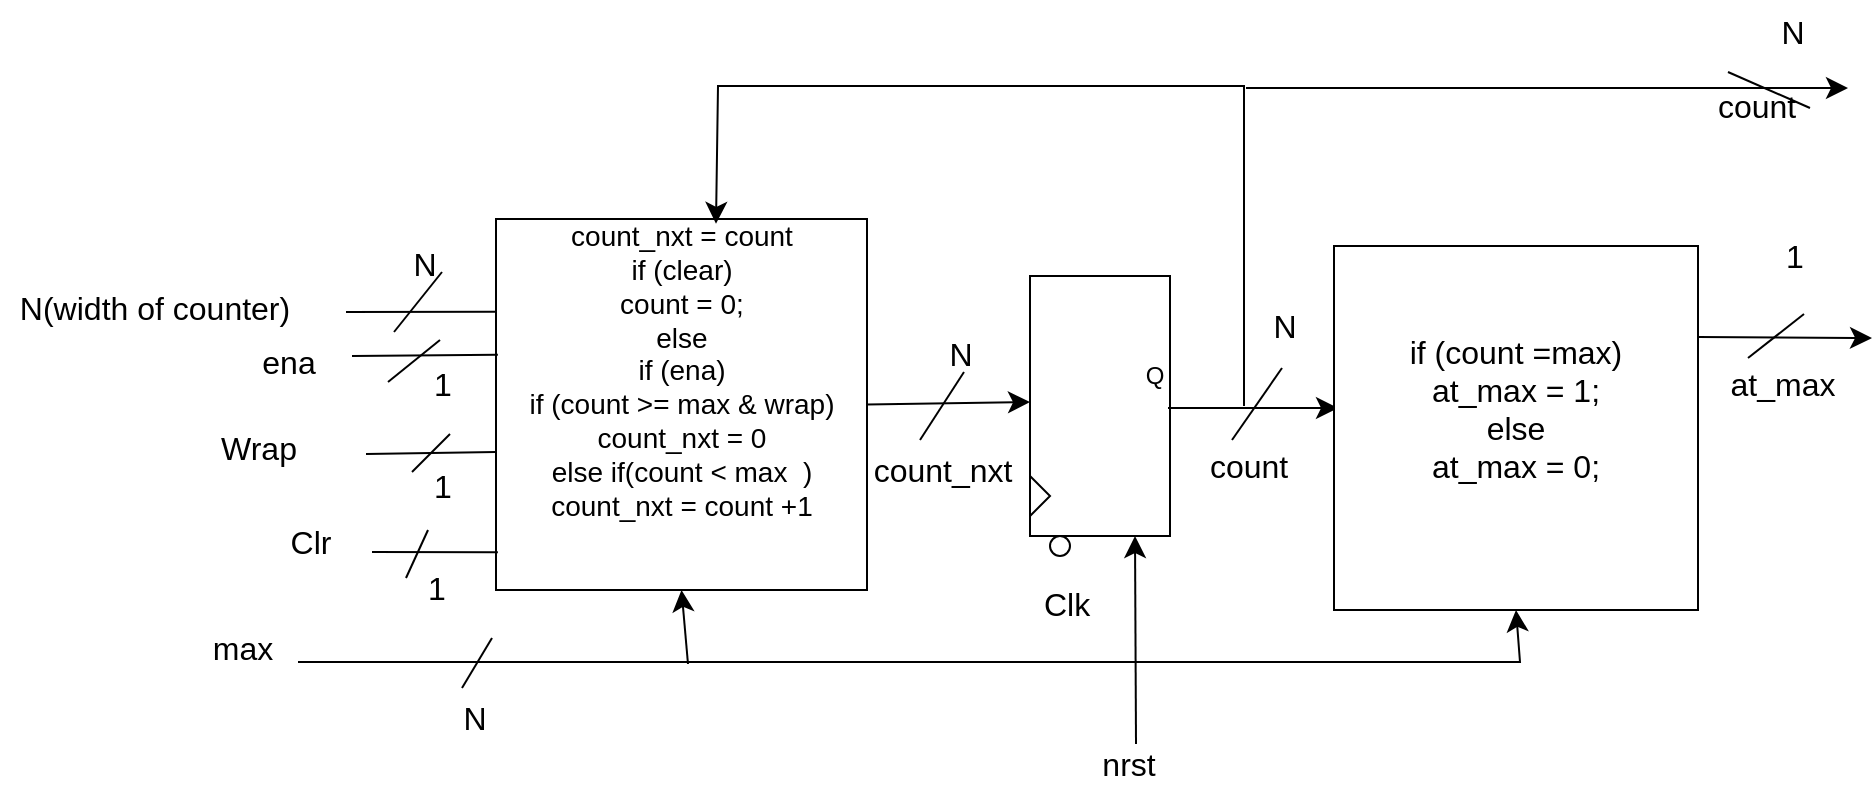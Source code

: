 <mxfile version="21.3.8" type="device">
  <diagram name="Page-1" id="3BpqlVfRN5b4ZFn1IMV0">
    <mxGraphModel dx="1902" dy="634" grid="1" gridSize="10" guides="1" tooltips="1" connect="1" arrows="1" fold="1" page="1" pageScale="1" pageWidth="850" pageHeight="1100" math="0" shadow="0">
      <root>
        <mxCell id="0" />
        <mxCell id="1" parent="0" />
        <mxCell id="_OkbO5Nbb0AAd7USTny_-1" value="&lt;div style=&quot;font-size: 14px;&quot;&gt;&lt;font style=&quot;font-size: 14px;&quot;&gt;count_nxt = count&lt;/font&gt;&lt;/div&gt;&lt;div style=&quot;font-size: 14px;&quot;&gt;&lt;font style=&quot;font-size: 14px;&quot;&gt;if (clear)&lt;/font&gt;&lt;/div&gt;&lt;div style=&quot;font-size: 14px;&quot;&gt;&lt;font style=&quot;font-size: 14px;&quot;&gt;count = 0;&lt;/font&gt;&lt;/div&gt;&lt;div style=&quot;font-size: 14px;&quot;&gt;&lt;font style=&quot;font-size: 14px;&quot;&gt;else &lt;br&gt;&lt;/font&gt;&lt;/div&gt;&lt;div style=&quot;font-size: 14px;&quot;&gt;&lt;font style=&quot;font-size: 14px;&quot;&gt;if (ena)&lt;/font&gt;&lt;/div&gt;&lt;div style=&quot;font-size: 14px;&quot;&gt;&lt;font style=&quot;font-size: 14px;&quot;&gt;if (count &amp;gt;= max &amp;amp; wrap)&lt;/font&gt;&lt;/div&gt;&lt;div style=&quot;font-size: 14px;&quot;&gt;&lt;font style=&quot;font-size: 14px;&quot;&gt;count_nxt = 0&lt;/font&gt;&lt;/div&gt;&lt;div style=&quot;font-size: 14px;&quot;&gt;&lt;font style=&quot;font-size: 14px;&quot;&gt;else if(count &amp;lt; max&amp;nbsp; )&lt;br&gt;&lt;/font&gt;&lt;/div&gt;&lt;div style=&quot;font-size: 14px;&quot;&gt;&lt;font style=&quot;font-size: 14px;&quot;&gt;count_nxt = count +1&lt;/font&gt;&lt;/div&gt;&lt;div style=&quot;font-size: 14px;&quot;&gt;&lt;font style=&quot;font-size: 14px;&quot;&gt;&lt;br&gt;&lt;/font&gt;&lt;/div&gt;&lt;div style=&quot;font-size: 14px;&quot;&gt;&lt;font style=&quot;font-size: 14px;&quot;&gt;&lt;br&gt;&lt;/font&gt;&lt;/div&gt;" style="whiteSpace=wrap;html=1;aspect=fixed;fontSize=16;" vertex="1" parent="1">
          <mxGeometry x="-210" y="134.5" width="185.5" height="185.5" as="geometry" />
        </mxCell>
        <mxCell id="_OkbO5Nbb0AAd7USTny_-2" value="" style="endArrow=classic;html=1;rounded=0;fontSize=12;startSize=8;endSize=8;curved=1;exitX=1;exitY=0.5;exitDx=0;exitDy=0;" edge="1" parent="1" source="_OkbO5Nbb0AAd7USTny_-1">
          <mxGeometry width="50" height="50" relative="1" as="geometry">
            <mxPoint x="59" y="350" as="sourcePoint" />
            <mxPoint x="57" y="226" as="targetPoint" />
          </mxGeometry>
        </mxCell>
        <mxCell id="_OkbO5Nbb0AAd7USTny_-3" value="" style="rounded=0;whiteSpace=wrap;html=1;" vertex="1" parent="1">
          <mxGeometry x="57" y="163" width="70" height="130" as="geometry" />
        </mxCell>
        <mxCell id="_OkbO5Nbb0AAd7USTny_-4" value="" style="triangle;whiteSpace=wrap;html=1;" vertex="1" parent="1">
          <mxGeometry x="57" y="263" width="10" height="20" as="geometry" />
        </mxCell>
        <mxCell id="_OkbO5Nbb0AAd7USTny_-5" value="" style="ellipse;whiteSpace=wrap;html=1;aspect=fixed;" vertex="1" parent="1">
          <mxGeometry x="67" y="293" width="10" height="10" as="geometry" />
        </mxCell>
        <mxCell id="_OkbO5Nbb0AAd7USTny_-6" value="&lt;font color=&quot;#000000&quot;&gt;Q&lt;/font&gt;" style="text;html=1;align=center;verticalAlign=middle;resizable=0;points=[];autosize=1;fontSize=12;fontColor=#007FFF;" vertex="1" parent="1">
          <mxGeometry x="104" y="198" width="30" height="30" as="geometry" />
        </mxCell>
        <mxCell id="_OkbO5Nbb0AAd7USTny_-7" value="" style="endArrow=classic;html=1;rounded=0;fontSize=12;startSize=8;endSize=8;curved=1;" edge="1" parent="1">
          <mxGeometry width="50" height="50" relative="1" as="geometry">
            <mxPoint x="126" y="229" as="sourcePoint" />
            <mxPoint x="211" y="229" as="targetPoint" />
          </mxGeometry>
        </mxCell>
        <mxCell id="_OkbO5Nbb0AAd7USTny_-8" value="Clk" style="text;html=1;align=center;verticalAlign=middle;resizable=0;points=[];autosize=1;strokeColor=none;fillColor=none;fontSize=16;" vertex="1" parent="1">
          <mxGeometry x="54" y="311" width="41" height="31" as="geometry" />
        </mxCell>
        <mxCell id="_OkbO5Nbb0AAd7USTny_-9" style="edgeStyle=none;curved=1;rounded=0;orthogonalLoop=1;jettySize=auto;html=1;fontSize=12;startSize=8;endSize=8;" edge="1" parent="1">
          <mxGeometry relative="1" as="geometry">
            <mxPoint x="466" y="69" as="targetPoint" />
            <mxPoint x="165" y="69" as="sourcePoint" />
          </mxGeometry>
        </mxCell>
        <mxCell id="_OkbO5Nbb0AAd7USTny_-10" style="edgeStyle=none;curved=1;rounded=0;orthogonalLoop=1;jettySize=auto;html=1;exitX=1;exitY=0.25;exitDx=0;exitDy=0;fontSize=12;startSize=8;endSize=8;" edge="1" parent="1" source="_OkbO5Nbb0AAd7USTny_-11">
          <mxGeometry relative="1" as="geometry">
            <mxPoint x="478" y="194" as="targetPoint" />
          </mxGeometry>
        </mxCell>
        <mxCell id="_OkbO5Nbb0AAd7USTny_-11" value="&lt;div&gt;if (count =max)&lt;/div&gt;&lt;div&gt;at_max = 1;&lt;/div&gt;&lt;div&gt;else&lt;/div&gt;&lt;div&gt;at_max = 0;&lt;/div&gt;&lt;div&gt;&lt;br&gt;&lt;/div&gt;" style="whiteSpace=wrap;html=1;aspect=fixed;fontSize=16;" vertex="1" parent="1">
          <mxGeometry x="209" y="148" width="182" height="182" as="geometry" />
        </mxCell>
        <mxCell id="_OkbO5Nbb0AAd7USTny_-12" value="" style="endArrow=none;html=1;rounded=0;fontSize=12;startSize=8;endSize=8;curved=1;" edge="1" parent="1">
          <mxGeometry width="50" height="50" relative="1" as="geometry">
            <mxPoint x="158" y="245" as="sourcePoint" />
            <mxPoint x="183" y="209" as="targetPoint" />
          </mxGeometry>
        </mxCell>
        <mxCell id="_OkbO5Nbb0AAd7USTny_-13" value="" style="endArrow=none;html=1;rounded=0;fontSize=12;startSize=8;endSize=8;curved=1;" edge="1" parent="1">
          <mxGeometry width="50" height="50" relative="1" as="geometry">
            <mxPoint x="2" y="245" as="sourcePoint" />
            <mxPoint x="24" y="211" as="targetPoint" />
          </mxGeometry>
        </mxCell>
        <mxCell id="_OkbO5Nbb0AAd7USTny_-14" value="" style="endArrow=none;html=1;rounded=0;fontSize=12;startSize=8;endSize=8;curved=1;entryX=0;entryY=0.25;entryDx=0;entryDy=0;" edge="1" parent="1" target="_OkbO5Nbb0AAd7USTny_-1">
          <mxGeometry width="50" height="50" relative="1" as="geometry">
            <mxPoint x="-285" y="181" as="sourcePoint" />
            <mxPoint x="-126" y="300" as="targetPoint" />
          </mxGeometry>
        </mxCell>
        <mxCell id="_OkbO5Nbb0AAd7USTny_-15" value="N(width of counter)" style="text;html=1;align=center;verticalAlign=middle;resizable=0;points=[];autosize=1;strokeColor=none;fillColor=none;fontSize=16;" vertex="1" parent="1">
          <mxGeometry x="-458" y="163" width="153" height="31" as="geometry" />
        </mxCell>
        <mxCell id="_OkbO5Nbb0AAd7USTny_-16" value="count_nxt" style="text;html=1;align=center;verticalAlign=middle;resizable=0;points=[];autosize=1;strokeColor=none;fillColor=none;fontSize=16;" vertex="1" parent="1">
          <mxGeometry x="-31" y="244" width="88" height="31" as="geometry" />
        </mxCell>
        <mxCell id="_OkbO5Nbb0AAd7USTny_-17" value="count" style="text;html=1;align=center;verticalAlign=middle;resizable=0;points=[];autosize=1;strokeColor=none;fillColor=none;fontSize=16;" vertex="1" parent="1">
          <mxGeometry x="137" y="242" width="57" height="31" as="geometry" />
        </mxCell>
        <mxCell id="_OkbO5Nbb0AAd7USTny_-18" value="N" style="text;html=1;align=center;verticalAlign=middle;resizable=0;points=[];autosize=1;strokeColor=none;fillColor=none;fontSize=16;" vertex="1" parent="1">
          <mxGeometry x="7" y="186" width="30" height="31" as="geometry" />
        </mxCell>
        <mxCell id="_OkbO5Nbb0AAd7USTny_-19" value="N" style="text;html=1;align=center;verticalAlign=middle;resizable=0;points=[];autosize=1;strokeColor=none;fillColor=none;fontSize=16;" vertex="1" parent="1">
          <mxGeometry x="169" y="172" width="30" height="31" as="geometry" />
        </mxCell>
        <mxCell id="_OkbO5Nbb0AAd7USTny_-20" style="edgeStyle=none;curved=1;rounded=0;orthogonalLoop=1;jettySize=auto;html=1;exitX=1;exitY=0.5;exitDx=0;exitDy=0;fontSize=12;startSize=8;endSize=8;" edge="1" parent="1">
          <mxGeometry relative="1" as="geometry">
            <mxPoint x="389" y="87" as="sourcePoint" />
            <mxPoint x="389" y="87" as="targetPoint" />
          </mxGeometry>
        </mxCell>
        <mxCell id="_OkbO5Nbb0AAd7USTny_-21" style="edgeStyle=none;curved=1;rounded=0;orthogonalLoop=1;jettySize=auto;html=1;exitX=1;exitY=0;exitDx=0;exitDy=0;fontSize=12;startSize=8;endSize=8;" edge="1" parent="1" source="_OkbO5Nbb0AAd7USTny_-11" target="_OkbO5Nbb0AAd7USTny_-11">
          <mxGeometry relative="1" as="geometry" />
        </mxCell>
        <mxCell id="_OkbO5Nbb0AAd7USTny_-22" style="edgeStyle=none;curved=1;rounded=0;orthogonalLoop=1;jettySize=auto;html=1;exitX=0.75;exitY=0;exitDx=0;exitDy=0;fontSize=12;startSize=8;endSize=8;" edge="1" parent="1" source="_OkbO5Nbb0AAd7USTny_-11" target="_OkbO5Nbb0AAd7USTny_-11">
          <mxGeometry relative="1" as="geometry" />
        </mxCell>
        <mxCell id="_OkbO5Nbb0AAd7USTny_-23" value="" style="endArrow=none;html=1;rounded=0;fontSize=12;startSize=8;endSize=8;curved=1;entryX=0.005;entryY=0.366;entryDx=0;entryDy=0;entryPerimeter=0;" edge="1" parent="1" target="_OkbO5Nbb0AAd7USTny_-1">
          <mxGeometry width="50" height="50" relative="1" as="geometry">
            <mxPoint x="-282" y="203" as="sourcePoint" />
            <mxPoint x="-211" y="300" as="targetPoint" />
          </mxGeometry>
        </mxCell>
        <mxCell id="_OkbO5Nbb0AAd7USTny_-24" value="ena" style="text;html=1;align=center;verticalAlign=middle;resizable=0;points=[];autosize=1;strokeColor=none;fillColor=none;fontSize=16;" vertex="1" parent="1">
          <mxGeometry x="-337" y="190" width="45" height="31" as="geometry" />
        </mxCell>
        <mxCell id="_OkbO5Nbb0AAd7USTny_-25" value="" style="endArrow=none;html=1;rounded=0;fontSize=12;startSize=8;endSize=8;curved=1;" edge="1" parent="1">
          <mxGeometry width="50" height="50" relative="1" as="geometry">
            <mxPoint x="-261" y="191" as="sourcePoint" />
            <mxPoint x="-237" y="161" as="targetPoint" />
          </mxGeometry>
        </mxCell>
        <mxCell id="_OkbO5Nbb0AAd7USTny_-26" value="" style="endArrow=none;html=1;rounded=0;fontSize=12;startSize=8;endSize=8;curved=1;" edge="1" parent="1">
          <mxGeometry width="50" height="50" relative="1" as="geometry">
            <mxPoint x="-264" y="216" as="sourcePoint" />
            <mxPoint x="-238" y="195" as="targetPoint" />
          </mxGeometry>
        </mxCell>
        <mxCell id="_OkbO5Nbb0AAd7USTny_-27" value="N" style="text;html=1;align=center;verticalAlign=middle;resizable=0;points=[];autosize=1;strokeColor=none;fillColor=none;fontSize=16;" vertex="1" parent="1">
          <mxGeometry x="-261" y="141" width="30" height="31" as="geometry" />
        </mxCell>
        <mxCell id="_OkbO5Nbb0AAd7USTny_-28" value="1" style="text;html=1;align=center;verticalAlign=middle;resizable=0;points=[];autosize=1;strokeColor=none;fillColor=none;fontSize=16;" vertex="1" parent="1">
          <mxGeometry x="-251" y="201" width="27" height="31" as="geometry" />
        </mxCell>
        <mxCell id="_OkbO5Nbb0AAd7USTny_-29" value="" style="endArrow=none;html=1;rounded=0;fontSize=12;startSize=8;endSize=8;curved=1;entryX=0;entryY=0.628;entryDx=0;entryDy=0;entryPerimeter=0;" edge="1" parent="1" target="_OkbO5Nbb0AAd7USTny_-1">
          <mxGeometry width="50" height="50" relative="1" as="geometry">
            <mxPoint x="-275" y="252" as="sourcePoint" />
            <mxPoint x="-173" y="300" as="targetPoint" />
          </mxGeometry>
        </mxCell>
        <mxCell id="_OkbO5Nbb0AAd7USTny_-30" value="Wrap" style="text;html=1;align=center;verticalAlign=middle;resizable=0;points=[];autosize=1;strokeColor=none;fillColor=none;fontSize=16;" vertex="1" parent="1">
          <mxGeometry x="-357" y="233" width="56" height="31" as="geometry" />
        </mxCell>
        <mxCell id="_OkbO5Nbb0AAd7USTny_-31" value="" style="endArrow=none;html=1;rounded=0;fontSize=12;startSize=8;endSize=8;curved=1;" edge="1" parent="1">
          <mxGeometry width="50" height="50" relative="1" as="geometry">
            <mxPoint x="-252" y="261" as="sourcePoint" />
            <mxPoint x="-233" y="242" as="targetPoint" />
          </mxGeometry>
        </mxCell>
        <mxCell id="_OkbO5Nbb0AAd7USTny_-32" value="1" style="text;html=1;align=center;verticalAlign=middle;resizable=0;points=[];autosize=1;strokeColor=none;fillColor=none;fontSize=16;" vertex="1" parent="1">
          <mxGeometry x="-251" y="252" width="27" height="31" as="geometry" />
        </mxCell>
        <mxCell id="_OkbO5Nbb0AAd7USTny_-33" value="" style="endArrow=classic;html=1;rounded=0;fontSize=12;startSize=8;endSize=8;curved=0;entryX=0.593;entryY=0.013;entryDx=0;entryDy=0;entryPerimeter=0;" edge="1" parent="1" target="_OkbO5Nbb0AAd7USTny_-1">
          <mxGeometry width="50" height="50" relative="1" as="geometry">
            <mxPoint x="164" y="228" as="sourcePoint" />
            <mxPoint x="-99" y="131" as="targetPoint" />
            <Array as="points">
              <mxPoint x="164" y="68" />
              <mxPoint x="-99" y="68" />
            </Array>
          </mxGeometry>
        </mxCell>
        <mxCell id="_OkbO5Nbb0AAd7USTny_-34" value="" style="endArrow=none;html=1;rounded=0;fontSize=12;startSize=8;endSize=8;curved=1;entryX=0.005;entryY=0.898;entryDx=0;entryDy=0;entryPerimeter=0;" edge="1" parent="1" target="_OkbO5Nbb0AAd7USTny_-1">
          <mxGeometry width="50" height="50" relative="1" as="geometry">
            <mxPoint x="-272" y="301" as="sourcePoint" />
            <mxPoint x="121" y="275" as="targetPoint" />
          </mxGeometry>
        </mxCell>
        <mxCell id="_OkbO5Nbb0AAd7USTny_-35" value="Clr" style="text;html=1;align=center;verticalAlign=middle;resizable=0;points=[];autosize=1;strokeColor=none;fillColor=none;fontSize=16;" vertex="1" parent="1">
          <mxGeometry x="-322" y="280" width="38" height="31" as="geometry" />
        </mxCell>
        <mxCell id="_OkbO5Nbb0AAd7USTny_-36" value="" style="endArrow=none;html=1;rounded=0;fontSize=12;startSize=8;endSize=8;curved=1;" edge="1" parent="1">
          <mxGeometry width="50" height="50" relative="1" as="geometry">
            <mxPoint x="-255" y="314" as="sourcePoint" />
            <mxPoint x="-244" y="290" as="targetPoint" />
          </mxGeometry>
        </mxCell>
        <mxCell id="_OkbO5Nbb0AAd7USTny_-37" value="1" style="text;html=1;align=center;verticalAlign=middle;resizable=0;points=[];autosize=1;strokeColor=none;fillColor=none;fontSize=16;" vertex="1" parent="1">
          <mxGeometry x="-254" y="303" width="27" height="31" as="geometry" />
        </mxCell>
        <mxCell id="_OkbO5Nbb0AAd7USTny_-38" value="at_max" style="text;html=1;align=center;verticalAlign=middle;resizable=0;points=[];autosize=1;strokeColor=none;fillColor=none;fontSize=16;" vertex="1" parent="1">
          <mxGeometry x="397" y="201" width="71" height="31" as="geometry" />
        </mxCell>
        <mxCell id="_OkbO5Nbb0AAd7USTny_-39" value="count " style="text;html=1;align=center;verticalAlign=middle;resizable=0;points=[];autosize=1;strokeColor=none;fillColor=none;fontSize=16;" vertex="1" parent="1">
          <mxGeometry x="391" y="62" width="57" height="31" as="geometry" />
        </mxCell>
        <mxCell id="_OkbO5Nbb0AAd7USTny_-40" value="" style="endArrow=none;html=1;rounded=0;fontSize=12;startSize=8;endSize=8;curved=1;" edge="1" parent="1">
          <mxGeometry width="50" height="50" relative="1" as="geometry">
            <mxPoint x="416" y="204" as="sourcePoint" />
            <mxPoint x="444" y="182" as="targetPoint" />
          </mxGeometry>
        </mxCell>
        <mxCell id="_OkbO5Nbb0AAd7USTny_-41" value="" style="endArrow=none;html=1;rounded=0;fontSize=12;startSize=8;endSize=8;curved=1;exitX=0.263;exitY=-0.032;exitDx=0;exitDy=0;exitPerimeter=0;" edge="1" parent="1" source="_OkbO5Nbb0AAd7USTny_-39">
          <mxGeometry width="50" height="50" relative="1" as="geometry">
            <mxPoint x="236" y="137" as="sourcePoint" />
            <mxPoint x="447" y="79" as="targetPoint" />
          </mxGeometry>
        </mxCell>
        <mxCell id="_OkbO5Nbb0AAd7USTny_-42" value="" style="endArrow=classic;html=1;rounded=0;fontSize=12;startSize=8;endSize=8;curved=0;entryX=0.5;entryY=1;entryDx=0;entryDy=0;" edge="1" parent="1" target="_OkbO5Nbb0AAd7USTny_-11">
          <mxGeometry width="50" height="50" relative="1" as="geometry">
            <mxPoint x="-309" y="356" as="sourcePoint" />
            <mxPoint x="138" y="419" as="targetPoint" />
            <Array as="points">
              <mxPoint x="302" y="356" />
            </Array>
          </mxGeometry>
        </mxCell>
        <mxCell id="_OkbO5Nbb0AAd7USTny_-43" value="" style="endArrow=classic;html=1;rounded=0;fontSize=12;startSize=8;endSize=8;curved=1;entryX=0.5;entryY=1;entryDx=0;entryDy=0;" edge="1" parent="1" target="_OkbO5Nbb0AAd7USTny_-1">
          <mxGeometry width="50" height="50" relative="1" as="geometry">
            <mxPoint x="-114" y="357" as="sourcePoint" />
            <mxPoint x="64" y="350" as="targetPoint" />
          </mxGeometry>
        </mxCell>
        <mxCell id="_OkbO5Nbb0AAd7USTny_-44" value="max" style="text;html=1;align=center;verticalAlign=middle;resizable=0;points=[];autosize=1;strokeColor=none;fillColor=none;fontSize=16;" vertex="1" parent="1">
          <mxGeometry x="-362" y="333" width="49" height="31" as="geometry" />
        </mxCell>
        <mxCell id="_OkbO5Nbb0AAd7USTny_-45" value="" style="endArrow=none;html=1;rounded=0;fontSize=12;startSize=8;endSize=8;curved=1;" edge="1" parent="1">
          <mxGeometry width="50" height="50" relative="1" as="geometry">
            <mxPoint x="-227" y="369" as="sourcePoint" />
            <mxPoint x="-212" y="344" as="targetPoint" />
          </mxGeometry>
        </mxCell>
        <mxCell id="_OkbO5Nbb0AAd7USTny_-46" value="N" style="text;html=1;align=center;verticalAlign=middle;resizable=0;points=[];autosize=1;strokeColor=none;fillColor=none;fontSize=16;" vertex="1" parent="1">
          <mxGeometry x="-236" y="368" width="30" height="31" as="geometry" />
        </mxCell>
        <mxCell id="_OkbO5Nbb0AAd7USTny_-47" value="" style="endArrow=classic;html=1;rounded=0;fontSize=12;startSize=8;endSize=8;curved=1;entryX=0.75;entryY=1;entryDx=0;entryDy=0;" edge="1" parent="1" target="_OkbO5Nbb0AAd7USTny_-3">
          <mxGeometry width="50" height="50" relative="1" as="geometry">
            <mxPoint x="110" y="397" as="sourcePoint" />
            <mxPoint x="107" y="350" as="targetPoint" />
          </mxGeometry>
        </mxCell>
        <mxCell id="_OkbO5Nbb0AAd7USTny_-48" value="nrst" style="text;html=1;align=center;verticalAlign=middle;resizable=0;points=[];autosize=1;strokeColor=none;fillColor=none;fontSize=16;" vertex="1" parent="1">
          <mxGeometry x="83" y="391" width="45" height="31" as="geometry" />
        </mxCell>
        <mxCell id="_OkbO5Nbb0AAd7USTny_-49" value="N" style="text;html=1;align=center;verticalAlign=middle;resizable=0;points=[];autosize=1;strokeColor=none;fillColor=none;fontSize=16;" vertex="1" parent="1">
          <mxGeometry x="423" y="25" width="30" height="31" as="geometry" />
        </mxCell>
        <mxCell id="_OkbO5Nbb0AAd7USTny_-50" value="1" style="text;html=1;align=center;verticalAlign=middle;resizable=0;points=[];autosize=1;strokeColor=none;fillColor=none;fontSize=16;" vertex="1" parent="1">
          <mxGeometry x="425" y="137" width="27" height="31" as="geometry" />
        </mxCell>
      </root>
    </mxGraphModel>
  </diagram>
</mxfile>
